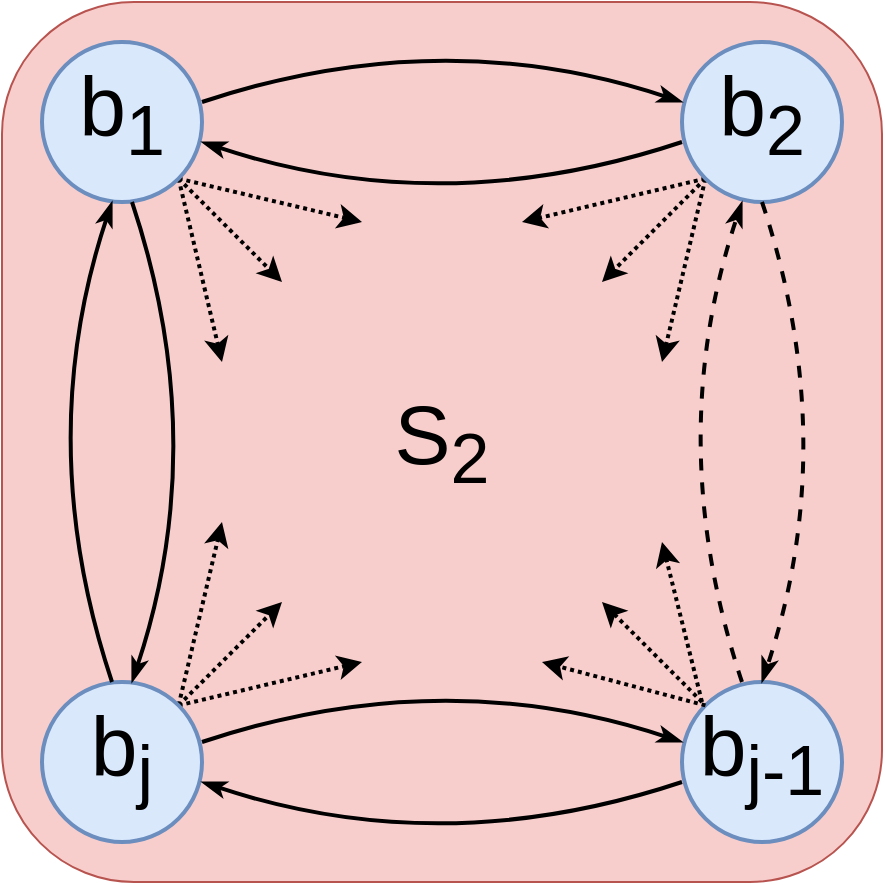 <mxfile version="16.5.1" type="device"><diagram id="AQ09Z05qpxtuqYp5faEG" name="Page-1"><mxGraphModel dx="868" dy="553" grid="1" gridSize="10" guides="1" tooltips="1" connect="1" arrows="1" fold="1" page="1" pageScale="1" pageWidth="827" pageHeight="1169" math="0" shadow="0"><root><mxCell id="0"/><mxCell id="1" parent="0"/><mxCell id="JiLIq39HjzByhW1ZoQg4-1" value="S&lt;sub&gt;2&lt;/sub&gt;" style="rounded=1;whiteSpace=wrap;html=1;fontSize=42;fillColor=#f8cecc;strokeColor=#b85450;" parent="1" vertex="1"><mxGeometry x="160" y="80" width="440" height="440" as="geometry"/></mxCell><mxCell id="JiLIq39HjzByhW1ZoQg4-2" style="edgeStyle=none;rounded=0;jumpStyle=none;jumpSize=0;orthogonalLoop=1;jettySize=auto;html=1;exitX=0;exitY=1;exitDx=0;exitDy=0;dashed=1;dashPattern=1 1;endArrow=classic;endFill=1;sourcePerimeterSpacing=0;targetPerimeterSpacing=0;strokeColor=#000000;strokeWidth=2;fontSize=42;" parent="1" source="JiLIq39HjzByhW1ZoQg4-5" edge="1"><mxGeometry relative="1" as="geometry"><mxPoint x="420" y="190" as="targetPoint"/></mxGeometry></mxCell><mxCell id="JiLIq39HjzByhW1ZoQg4-3" style="edgeStyle=none;rounded=0;jumpStyle=none;jumpSize=0;orthogonalLoop=1;jettySize=auto;html=1;exitX=0;exitY=1;exitDx=0;exitDy=0;dashed=1;dashPattern=1 1;endArrow=classic;endFill=1;sourcePerimeterSpacing=0;targetPerimeterSpacing=0;strokeColor=#000000;strokeWidth=2;fontSize=42;" parent="1" source="JiLIq39HjzByhW1ZoQg4-5" edge="1"><mxGeometry relative="1" as="geometry"><mxPoint x="460" y="220" as="targetPoint"/></mxGeometry></mxCell><mxCell id="JiLIq39HjzByhW1ZoQg4-4" style="edgeStyle=none;rounded=0;jumpStyle=none;jumpSize=0;orthogonalLoop=1;jettySize=auto;html=1;exitX=0;exitY=1;exitDx=0;exitDy=0;dashed=1;dashPattern=1 1;endArrow=classic;endFill=1;sourcePerimeterSpacing=0;targetPerimeterSpacing=0;strokeColor=#000000;strokeWidth=2;fontSize=42;" parent="1" source="JiLIq39HjzByhW1ZoQg4-5" edge="1"><mxGeometry relative="1" as="geometry"><mxPoint x="490" y="260" as="targetPoint"/></mxGeometry></mxCell><mxCell id="JiLIq39HjzByhW1ZoQg4-5" value="b&lt;sub&gt;2&lt;/sub&gt;" style="ellipse;whiteSpace=wrap;html=1;aspect=fixed;spacingTop=-8;strokeWidth=2;fillColor=#dae8fc;strokeColor=#6c8ebf;fontSize=42;" parent="1" vertex="1"><mxGeometry x="500" y="100" width="80" height="80" as="geometry"/></mxCell><mxCell id="JiLIq39HjzByhW1ZoQg4-8" style="rounded=0;jumpStyle=none;jumpSize=0;orthogonalLoop=1;jettySize=auto;html=1;exitX=1;exitY=1;exitDx=0;exitDy=0;endArrow=classic;endFill=1;sourcePerimeterSpacing=0;targetPerimeterSpacing=0;strokeColor=#000000;strokeWidth=2;dashed=1;dashPattern=1 1;fontSize=42;" parent="1" source="JiLIq39HjzByhW1ZoQg4-11" edge="1"><mxGeometry relative="1" as="geometry"><mxPoint x="300.0" y="220" as="targetPoint"/></mxGeometry></mxCell><mxCell id="JiLIq39HjzByhW1ZoQg4-9" style="edgeStyle=none;rounded=0;jumpStyle=none;jumpSize=0;orthogonalLoop=1;jettySize=auto;html=1;exitX=1;exitY=1;exitDx=0;exitDy=0;dashed=1;dashPattern=1 1;endArrow=classic;endFill=1;sourcePerimeterSpacing=0;targetPerimeterSpacing=0;strokeColor=#000000;strokeWidth=2;fontSize=42;" parent="1" source="JiLIq39HjzByhW1ZoQg4-11" edge="1"><mxGeometry relative="1" as="geometry"><mxPoint x="340.0" y="190" as="targetPoint"/></mxGeometry></mxCell><mxCell id="JiLIq39HjzByhW1ZoQg4-10" style="edgeStyle=none;rounded=0;jumpStyle=none;jumpSize=0;orthogonalLoop=1;jettySize=auto;html=1;exitX=1;exitY=1;exitDx=0;exitDy=0;dashed=1;dashPattern=1 1;endArrow=classic;endFill=1;sourcePerimeterSpacing=0;targetPerimeterSpacing=0;strokeColor=#000000;strokeWidth=2;fontSize=42;" parent="1" source="JiLIq39HjzByhW1ZoQg4-11" edge="1"><mxGeometry relative="1" as="geometry"><mxPoint x="270.0" y="260" as="targetPoint"/></mxGeometry></mxCell><mxCell id="JiLIq39HjzByhW1ZoQg4-11" value="b&lt;sub&gt;1&lt;/sub&gt;" style="ellipse;whiteSpace=wrap;html=1;aspect=fixed;spacingTop=-8;strokeWidth=2;fillColor=#dae8fc;strokeColor=#6c8ebf;fontSize=42;" parent="1" vertex="1"><mxGeometry x="180" y="100" width="80" height="80" as="geometry"/></mxCell><mxCell id="JiLIq39HjzByhW1ZoQg4-12" style="edgeStyle=none;rounded=0;jumpStyle=none;jumpSize=0;orthogonalLoop=1;jettySize=auto;html=1;exitX=1;exitY=0;exitDx=0;exitDy=0;dashed=1;dashPattern=1 1;endArrow=classic;endFill=1;sourcePerimeterSpacing=0;targetPerimeterSpacing=0;strokeColor=#000000;strokeWidth=2;fontSize=42;" parent="1" source="JiLIq39HjzByhW1ZoQg4-16" edge="1"><mxGeometry relative="1" as="geometry"><mxPoint x="300.0" y="380" as="targetPoint"/><Array as="points"><mxPoint x="270" y="410"/></Array></mxGeometry></mxCell><mxCell id="JiLIq39HjzByhW1ZoQg4-13" style="edgeStyle=none;rounded=0;jumpStyle=none;jumpSize=0;orthogonalLoop=1;jettySize=auto;html=1;exitX=1;exitY=0;exitDx=0;exitDy=0;dashed=1;dashPattern=1 1;endArrow=classic;endFill=1;sourcePerimeterSpacing=0;targetPerimeterSpacing=0;strokeColor=#000000;strokeWidth=2;fontSize=42;" parent="1" source="JiLIq39HjzByhW1ZoQg4-16" edge="1"><mxGeometry relative="1" as="geometry"><mxPoint x="270.0" y="340" as="targetPoint"/></mxGeometry></mxCell><mxCell id="JiLIq39HjzByhW1ZoQg4-14" style="edgeStyle=none;rounded=0;jumpStyle=none;jumpSize=0;orthogonalLoop=1;jettySize=auto;html=1;exitX=1;exitY=0;exitDx=0;exitDy=0;dashed=1;dashPattern=1 1;endArrow=classic;endFill=1;sourcePerimeterSpacing=0;targetPerimeterSpacing=0;strokeColor=#000000;strokeWidth=2;fontSize=42;" parent="1" source="JiLIq39HjzByhW1ZoQg4-16" edge="1"><mxGeometry relative="1" as="geometry"><mxPoint x="340.0" y="410" as="targetPoint"/></mxGeometry></mxCell><mxCell id="JiLIq39HjzByhW1ZoQg4-16" value="b&lt;sub&gt;j&lt;/sub&gt;" style="ellipse;whiteSpace=wrap;html=1;aspect=fixed;spacingTop=-8;strokeWidth=2;fillColor=#dae8fc;strokeColor=#6c8ebf;fontSize=42;" parent="1" vertex="1"><mxGeometry x="180" y="420" width="80" height="80" as="geometry"/></mxCell><mxCell id="JiLIq39HjzByhW1ZoQg4-18" value="b&lt;sub&gt;j-1&lt;/sub&gt;" style="ellipse;whiteSpace=wrap;html=1;aspect=fixed;spacingTop=-8;strokeWidth=2;fillColor=#dae8fc;strokeColor=#6c8ebf;fontSize=42;" parent="1" vertex="1"><mxGeometry x="500" y="420" width="80" height="80" as="geometry"/></mxCell><mxCell id="JiLIq39HjzByhW1ZoQg4-19" style="edgeStyle=none;rounded=0;jumpStyle=none;jumpSize=0;orthogonalLoop=1;jettySize=auto;html=1;dashed=1;dashPattern=1 1;endArrow=classic;endFill=1;sourcePerimeterSpacing=0;targetPerimeterSpacing=0;strokeColor=#000000;strokeWidth=2;fontSize=42;" parent="1" edge="1"><mxGeometry relative="1" as="geometry"><mxPoint x="490" y="350" as="targetPoint"/><mxPoint x="510" y="430" as="sourcePoint"/></mxGeometry></mxCell><mxCell id="JiLIq39HjzByhW1ZoQg4-20" style="edgeStyle=none;rounded=0;jumpStyle=none;jumpSize=0;orthogonalLoop=1;jettySize=auto;html=1;dashed=1;dashPattern=1 1;endArrow=classic;endFill=1;sourcePerimeterSpacing=0;targetPerimeterSpacing=0;strokeColor=#000000;strokeWidth=2;fontSize=42;" parent="1" edge="1"><mxGeometry relative="1" as="geometry"><mxPoint x="460" y="380" as="targetPoint"/><mxPoint x="510" y="430" as="sourcePoint"/></mxGeometry></mxCell><mxCell id="JiLIq39HjzByhW1ZoQg4-21" style="edgeStyle=none;rounded=0;jumpStyle=none;jumpSize=0;orthogonalLoop=1;jettySize=auto;html=1;exitX=0;exitY=0;exitDx=0;exitDy=0;dashed=1;dashPattern=1 1;endArrow=classic;endFill=1;sourcePerimeterSpacing=0;targetPerimeterSpacing=0;strokeColor=#000000;strokeWidth=2;fontSize=42;" parent="1" source="JiLIq39HjzByhW1ZoQg4-18" edge="1"><mxGeometry relative="1" as="geometry"><mxPoint x="430" y="410" as="targetPoint"/><mxPoint x="492" y="392.004" as="sourcePoint"/></mxGeometry></mxCell><mxCell id="krw0WecAgZ1fJFsBdBq5-17" value="" style="curved=1;endArrow=classicThin;html=1;rounded=0;strokeWidth=2;exitX=0;exitY=0.5;exitDx=0;exitDy=0;entryX=1;entryY=0.5;entryDx=0;entryDy=0;endFill=1;" parent="1" edge="1"><mxGeometry width="50" height="50" relative="1" as="geometry"><mxPoint x="260.0" y="450.0" as="sourcePoint"/><mxPoint x="500.0" y="450.0" as="targetPoint"/><Array as="points"><mxPoint x="380.0" y="410.0"/></Array></mxGeometry></mxCell><mxCell id="krw0WecAgZ1fJFsBdBq5-18" value="" style="curved=1;endArrow=classicThin;html=1;rounded=0;strokeWidth=2;exitX=1;exitY=0.5;exitDx=0;exitDy=0;entryX=0;entryY=0.5;entryDx=0;entryDy=0;endFill=1;" parent="1" edge="1"><mxGeometry width="50" height="50" relative="1" as="geometry"><mxPoint x="500.0" y="470.0" as="sourcePoint"/><mxPoint x="260.0" y="470.0" as="targetPoint"/><Array as="points"><mxPoint x="380.0" y="510.0"/></Array></mxGeometry></mxCell><mxCell id="krw0WecAgZ1fJFsBdBq5-20" value="" style="curved=1;endArrow=classicThin;html=1;rounded=0;strokeWidth=2;exitX=0;exitY=0.5;exitDx=0;exitDy=0;entryX=1;entryY=0.5;entryDx=0;entryDy=0;endFill=1;" parent="1" edge="1"><mxGeometry width="50" height="50" relative="1" as="geometry"><mxPoint x="500" y="150" as="sourcePoint"/><mxPoint x="260.0" y="150" as="targetPoint"/><Array as="points"><mxPoint x="380" y="190"/></Array></mxGeometry></mxCell><mxCell id="krw0WecAgZ1fJFsBdBq5-21" value="" style="curved=1;endArrow=classicThin;html=1;rounded=0;strokeWidth=2;exitX=1;exitY=0.5;exitDx=0;exitDy=0;entryX=0;entryY=0.5;entryDx=0;entryDy=0;endFill=1;" parent="1" edge="1"><mxGeometry width="50" height="50" relative="1" as="geometry"><mxPoint x="260.0" y="130" as="sourcePoint"/><mxPoint x="500" y="130" as="targetPoint"/><Array as="points"><mxPoint x="380" y="90"/></Array></mxGeometry></mxCell><mxCell id="krw0WecAgZ1fJFsBdBq5-22" value="" style="curved=1;endArrow=classicThin;html=1;rounded=0;dashed=1;strokeWidth=2;exitX=0;exitY=0.5;exitDx=0;exitDy=0;entryX=1;entryY=0.5;entryDx=0;entryDy=0;endFill=1;" parent="1" edge="1"><mxGeometry width="50" height="50" relative="1" as="geometry"><mxPoint x="540" y="180" as="sourcePoint"/><mxPoint x="540" y="420" as="targetPoint"/><Array as="points"><mxPoint x="580" y="300"/></Array></mxGeometry></mxCell><mxCell id="krw0WecAgZ1fJFsBdBq5-23" value="" style="curved=1;endArrow=classicThin;html=1;rounded=0;strokeWidth=2;exitX=1;exitY=0.5;exitDx=0;exitDy=0;entryX=0;entryY=0.5;entryDx=0;entryDy=0;endFill=1;dashed=1;" parent="1" edge="1"><mxGeometry width="50" height="50" relative="1" as="geometry"><mxPoint x="530" y="420" as="sourcePoint"/><mxPoint x="530" y="180" as="targetPoint"/><Array as="points"><mxPoint x="490" y="300"/></Array></mxGeometry></mxCell><mxCell id="krw0WecAgZ1fJFsBdBq5-25" value="" style="curved=1;endArrow=classicThin;html=1;rounded=0;strokeWidth=2;exitX=0;exitY=0.5;exitDx=0;exitDy=0;entryX=1;entryY=0.5;entryDx=0;entryDy=0;endFill=1;" parent="1" edge="1"><mxGeometry width="50" height="50" relative="1" as="geometry"><mxPoint x="225" y="180" as="sourcePoint"/><mxPoint x="225" y="420" as="targetPoint"/><Array as="points"><mxPoint x="265" y="300"/></Array></mxGeometry></mxCell><mxCell id="krw0WecAgZ1fJFsBdBq5-26" value="" style="curved=1;endArrow=classicThin;html=1;rounded=0;strokeWidth=2;exitX=1;exitY=0.5;exitDx=0;exitDy=0;entryX=0;entryY=0.5;entryDx=0;entryDy=0;endFill=1;" parent="1" edge="1"><mxGeometry width="50" height="50" relative="1" as="geometry"><mxPoint x="215" y="420" as="sourcePoint"/><mxPoint x="215" y="180" as="targetPoint"/><Array as="points"><mxPoint x="175" y="300"/></Array></mxGeometry></mxCell></root></mxGraphModel></diagram></mxfile>